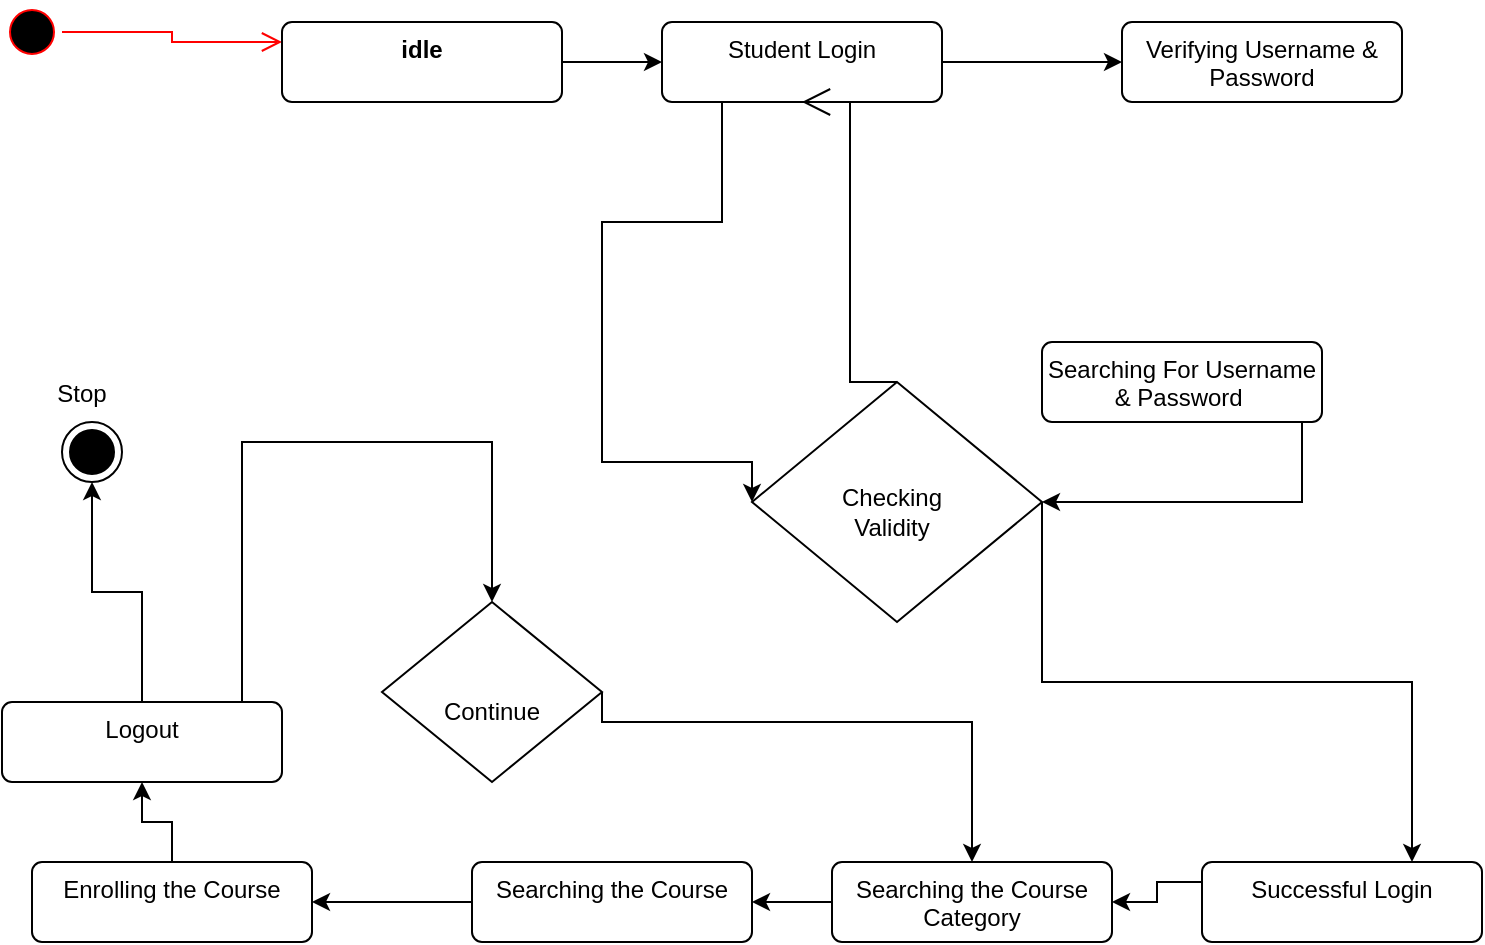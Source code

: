 <mxfile version="24.4.4" type="github">
  <diagram name="Page-1" id="xQLV07eBqESamvr4g-9W">
    <mxGraphModel dx="778" dy="654" grid="1" gridSize="10" guides="1" tooltips="1" connect="1" arrows="1" fold="1" page="1" pageScale="1" pageWidth="850" pageHeight="1100" math="0" shadow="0">
      <root>
        <mxCell id="0" />
        <mxCell id="1" parent="0" />
        <mxCell id="cI4nOcUftlIpL_gw39D--1" value="" style="ellipse;html=1;shape=startState;fillColor=#000000;strokeColor=#ff0000;" vertex="1" parent="1">
          <mxGeometry x="10" y="130" width="30" height="30" as="geometry" />
        </mxCell>
        <mxCell id="cI4nOcUftlIpL_gw39D--2" value="" style="edgeStyle=orthogonalEdgeStyle;html=1;verticalAlign=bottom;endArrow=open;endSize=8;strokeColor=#ff0000;rounded=0;entryX=0;entryY=0.25;entryDx=0;entryDy=0;" edge="1" source="cI4nOcUftlIpL_gw39D--1" parent="1" target="cI4nOcUftlIpL_gw39D--3">
          <mxGeometry relative="1" as="geometry">
            <mxPoint x="95" y="140" as="targetPoint" />
          </mxGeometry>
        </mxCell>
        <mxCell id="cI4nOcUftlIpL_gw39D--21" style="edgeStyle=orthogonalEdgeStyle;rounded=0;orthogonalLoop=1;jettySize=auto;html=1;entryX=0;entryY=0.5;entryDx=0;entryDy=0;" edge="1" parent="1" source="cI4nOcUftlIpL_gw39D--3" target="cI4nOcUftlIpL_gw39D--4">
          <mxGeometry relative="1" as="geometry" />
        </mxCell>
        <mxCell id="cI4nOcUftlIpL_gw39D--3" value="&lt;b&gt;idle&lt;/b&gt;" style="html=1;align=center;verticalAlign=top;rounded=1;absoluteArcSize=1;arcSize=10;dashed=0;whiteSpace=wrap;" vertex="1" parent="1">
          <mxGeometry x="150" y="140" width="140" height="40" as="geometry" />
        </mxCell>
        <mxCell id="cI4nOcUftlIpL_gw39D--10" style="edgeStyle=orthogonalEdgeStyle;rounded=0;orthogonalLoop=1;jettySize=auto;html=1;entryX=0;entryY=0.5;entryDx=0;entryDy=0;" edge="1" parent="1" source="cI4nOcUftlIpL_gw39D--4" target="cI4nOcUftlIpL_gw39D--6">
          <mxGeometry relative="1" as="geometry">
            <Array as="points">
              <mxPoint x="370" y="240" />
              <mxPoint x="310" y="240" />
              <mxPoint x="310" y="360" />
            </Array>
          </mxGeometry>
        </mxCell>
        <mxCell id="cI4nOcUftlIpL_gw39D--22" style="edgeStyle=orthogonalEdgeStyle;rounded=0;orthogonalLoop=1;jettySize=auto;html=1;exitX=1;exitY=0.5;exitDx=0;exitDy=0;entryX=0;entryY=0.5;entryDx=0;entryDy=0;" edge="1" parent="1" source="cI4nOcUftlIpL_gw39D--4" target="cI4nOcUftlIpL_gw39D--5">
          <mxGeometry relative="1" as="geometry" />
        </mxCell>
        <mxCell id="cI4nOcUftlIpL_gw39D--4" value="Student Login" style="html=1;align=center;verticalAlign=top;rounded=1;absoluteArcSize=1;arcSize=10;dashed=0;whiteSpace=wrap;" vertex="1" parent="1">
          <mxGeometry x="340" y="140" width="140" height="40" as="geometry" />
        </mxCell>
        <mxCell id="cI4nOcUftlIpL_gw39D--5" value="Verifying Username &amp;amp; Password" style="html=1;align=center;verticalAlign=top;rounded=1;absoluteArcSize=1;arcSize=10;dashed=0;whiteSpace=wrap;" vertex="1" parent="1">
          <mxGeometry x="570" y="140" width="140" height="40" as="geometry" />
        </mxCell>
        <mxCell id="cI4nOcUftlIpL_gw39D--25" style="edgeStyle=orthogonalEdgeStyle;rounded=0;orthogonalLoop=1;jettySize=auto;html=1;exitX=1;exitY=0.5;exitDx=0;exitDy=0;entryX=0.75;entryY=0;entryDx=0;entryDy=0;" edge="1" parent="1" source="cI4nOcUftlIpL_gw39D--6" target="cI4nOcUftlIpL_gw39D--12">
          <mxGeometry relative="1" as="geometry">
            <Array as="points">
              <mxPoint x="530" y="470" />
              <mxPoint x="715" y="470" />
            </Array>
          </mxGeometry>
        </mxCell>
        <mxCell id="cI4nOcUftlIpL_gw39D--6" value="" style="shape=rhombus;html=1;labelPosition=right;align=left;verticalAlign=middle" vertex="1" parent="1">
          <mxGeometry x="385" y="320" width="145" height="120" as="geometry" />
        </mxCell>
        <mxCell id="cI4nOcUftlIpL_gw39D--7" value="" style="edgeStyle=elbowEdgeStyle;html=1;elbow=horizontal;align=right;verticalAlign=bottom;rounded=0;labelBackgroundColor=none;endArrow=open;endSize=12;exitX=0.5;exitY=0;exitDx=0;exitDy=0;entryX=0.5;entryY=1;entryDx=0;entryDy=0;" edge="1" target="cI4nOcUftlIpL_gw39D--4" parent="1" source="cI4nOcUftlIpL_gw39D--6">
          <mxGeometry relative="1" as="geometry">
            <mxPoint x="420" y="300" as="sourcePoint" />
            <mxPoint x="480" y="270" as="targetPoint" />
          </mxGeometry>
        </mxCell>
        <mxCell id="cI4nOcUftlIpL_gw39D--24" style="edgeStyle=orthogonalEdgeStyle;rounded=0;orthogonalLoop=1;jettySize=auto;html=1;entryX=1;entryY=0.5;entryDx=0;entryDy=0;" edge="1" parent="1" source="cI4nOcUftlIpL_gw39D--11" target="cI4nOcUftlIpL_gw39D--6">
          <mxGeometry relative="1" as="geometry">
            <Array as="points">
              <mxPoint x="660" y="380" />
            </Array>
          </mxGeometry>
        </mxCell>
        <mxCell id="cI4nOcUftlIpL_gw39D--11" value="Searching For Username &amp;amp; Password&amp;nbsp;" style="html=1;align=center;verticalAlign=top;rounded=1;absoluteArcSize=1;arcSize=10;dashed=0;whiteSpace=wrap;" vertex="1" parent="1">
          <mxGeometry x="530" y="300" width="140" height="40" as="geometry" />
        </mxCell>
        <mxCell id="cI4nOcUftlIpL_gw39D--26" style="edgeStyle=orthogonalEdgeStyle;rounded=0;orthogonalLoop=1;jettySize=auto;html=1;exitX=0;exitY=0.25;exitDx=0;exitDy=0;entryX=1;entryY=0.5;entryDx=0;entryDy=0;" edge="1" parent="1" source="cI4nOcUftlIpL_gw39D--12" target="cI4nOcUftlIpL_gw39D--13">
          <mxGeometry relative="1" as="geometry" />
        </mxCell>
        <mxCell id="cI4nOcUftlIpL_gw39D--12" value="Successful Login" style="html=1;align=center;verticalAlign=top;rounded=1;absoluteArcSize=1;arcSize=10;dashed=0;whiteSpace=wrap;" vertex="1" parent="1">
          <mxGeometry x="610" y="560" width="140" height="40" as="geometry" />
        </mxCell>
        <mxCell id="cI4nOcUftlIpL_gw39D--27" style="edgeStyle=orthogonalEdgeStyle;rounded=0;orthogonalLoop=1;jettySize=auto;html=1;exitX=0;exitY=0.5;exitDx=0;exitDy=0;entryX=1;entryY=0.5;entryDx=0;entryDy=0;" edge="1" parent="1" source="cI4nOcUftlIpL_gw39D--13" target="cI4nOcUftlIpL_gw39D--14">
          <mxGeometry relative="1" as="geometry" />
        </mxCell>
        <mxCell id="cI4nOcUftlIpL_gw39D--13" value="Searching the Course Category" style="html=1;align=center;verticalAlign=top;rounded=1;absoluteArcSize=1;arcSize=10;dashed=0;whiteSpace=wrap;" vertex="1" parent="1">
          <mxGeometry x="425" y="560" width="140" height="40" as="geometry" />
        </mxCell>
        <mxCell id="cI4nOcUftlIpL_gw39D--28" style="edgeStyle=orthogonalEdgeStyle;rounded=0;orthogonalLoop=1;jettySize=auto;html=1;entryX=1;entryY=0.5;entryDx=0;entryDy=0;" edge="1" parent="1" source="cI4nOcUftlIpL_gw39D--14" target="cI4nOcUftlIpL_gw39D--15">
          <mxGeometry relative="1" as="geometry" />
        </mxCell>
        <mxCell id="cI4nOcUftlIpL_gw39D--14" value="Searching the Course" style="html=1;align=center;verticalAlign=top;rounded=1;absoluteArcSize=1;arcSize=10;dashed=0;whiteSpace=wrap;" vertex="1" parent="1">
          <mxGeometry x="245" y="560" width="140" height="40" as="geometry" />
        </mxCell>
        <mxCell id="cI4nOcUftlIpL_gw39D--47" style="edgeStyle=orthogonalEdgeStyle;rounded=0;orthogonalLoop=1;jettySize=auto;html=1;exitX=0.5;exitY=0;exitDx=0;exitDy=0;entryX=0.5;entryY=1;entryDx=0;entryDy=0;" edge="1" parent="1" source="cI4nOcUftlIpL_gw39D--15" target="cI4nOcUftlIpL_gw39D--16">
          <mxGeometry relative="1" as="geometry" />
        </mxCell>
        <mxCell id="cI4nOcUftlIpL_gw39D--15" value="Enrolling the Course" style="html=1;align=center;verticalAlign=top;rounded=1;absoluteArcSize=1;arcSize=10;dashed=0;whiteSpace=wrap;" vertex="1" parent="1">
          <mxGeometry x="25" y="560" width="140" height="40" as="geometry" />
        </mxCell>
        <mxCell id="cI4nOcUftlIpL_gw39D--29" style="edgeStyle=orthogonalEdgeStyle;rounded=0;orthogonalLoop=1;jettySize=auto;html=1;entryX=0.5;entryY=0;entryDx=0;entryDy=0;" edge="1" parent="1" source="cI4nOcUftlIpL_gw39D--16" target="cI4nOcUftlIpL_gw39D--17">
          <mxGeometry relative="1" as="geometry">
            <Array as="points">
              <mxPoint x="130" y="350" />
              <mxPoint x="255" y="350" />
            </Array>
          </mxGeometry>
        </mxCell>
        <mxCell id="cI4nOcUftlIpL_gw39D--46" style="edgeStyle=orthogonalEdgeStyle;rounded=0;orthogonalLoop=1;jettySize=auto;html=1;entryX=0.5;entryY=1;entryDx=0;entryDy=0;" edge="1" parent="1" source="cI4nOcUftlIpL_gw39D--16" target="cI4nOcUftlIpL_gw39D--31">
          <mxGeometry relative="1" as="geometry" />
        </mxCell>
        <mxCell id="cI4nOcUftlIpL_gw39D--16" value="Logout" style="html=1;align=center;verticalAlign=top;rounded=1;absoluteArcSize=1;arcSize=10;dashed=0;whiteSpace=wrap;" vertex="1" parent="1">
          <mxGeometry x="10" y="480" width="140" height="40" as="geometry" />
        </mxCell>
        <mxCell id="cI4nOcUftlIpL_gw39D--30" style="edgeStyle=orthogonalEdgeStyle;rounded=0;orthogonalLoop=1;jettySize=auto;html=1;entryX=0.5;entryY=0;entryDx=0;entryDy=0;exitX=1;exitY=0.5;exitDx=0;exitDy=0;" edge="1" parent="1" source="cI4nOcUftlIpL_gw39D--17" target="cI4nOcUftlIpL_gw39D--13">
          <mxGeometry relative="1" as="geometry">
            <Array as="points">
              <mxPoint x="310" y="490" />
              <mxPoint x="495" y="490" />
            </Array>
          </mxGeometry>
        </mxCell>
        <mxCell id="cI4nOcUftlIpL_gw39D--17" value="" style="shape=rhombus;html=1;labelPosition=right;align=left;verticalAlign=middle" vertex="1" parent="1">
          <mxGeometry x="200" y="430" width="110" height="90" as="geometry" />
        </mxCell>
        <mxCell id="cI4nOcUftlIpL_gw39D--31" value="" style="ellipse;html=1;shape=endState;fillColor=strokeColor;" vertex="1" parent="1">
          <mxGeometry x="40" y="340" width="30" height="30" as="geometry" />
        </mxCell>
        <mxCell id="cI4nOcUftlIpL_gw39D--32" value="Stop" style="text;html=1;align=center;verticalAlign=middle;whiteSpace=wrap;rounded=0;" vertex="1" parent="1">
          <mxGeometry x="20" y="311" width="60" height="30" as="geometry" />
        </mxCell>
        <mxCell id="cI4nOcUftlIpL_gw39D--33" value="Continue" style="text;html=1;align=center;verticalAlign=middle;whiteSpace=wrap;rounded=0;" vertex="1" parent="1">
          <mxGeometry x="225" y="470" width="60" height="30" as="geometry" />
        </mxCell>
        <mxCell id="cI4nOcUftlIpL_gw39D--34" value="Checking&lt;div&gt;Validity&lt;/div&gt;" style="text;html=1;align=center;verticalAlign=middle;whiteSpace=wrap;rounded=0;" vertex="1" parent="1">
          <mxGeometry x="425" y="370" width="60" height="30" as="geometry" />
        </mxCell>
      </root>
    </mxGraphModel>
  </diagram>
</mxfile>
